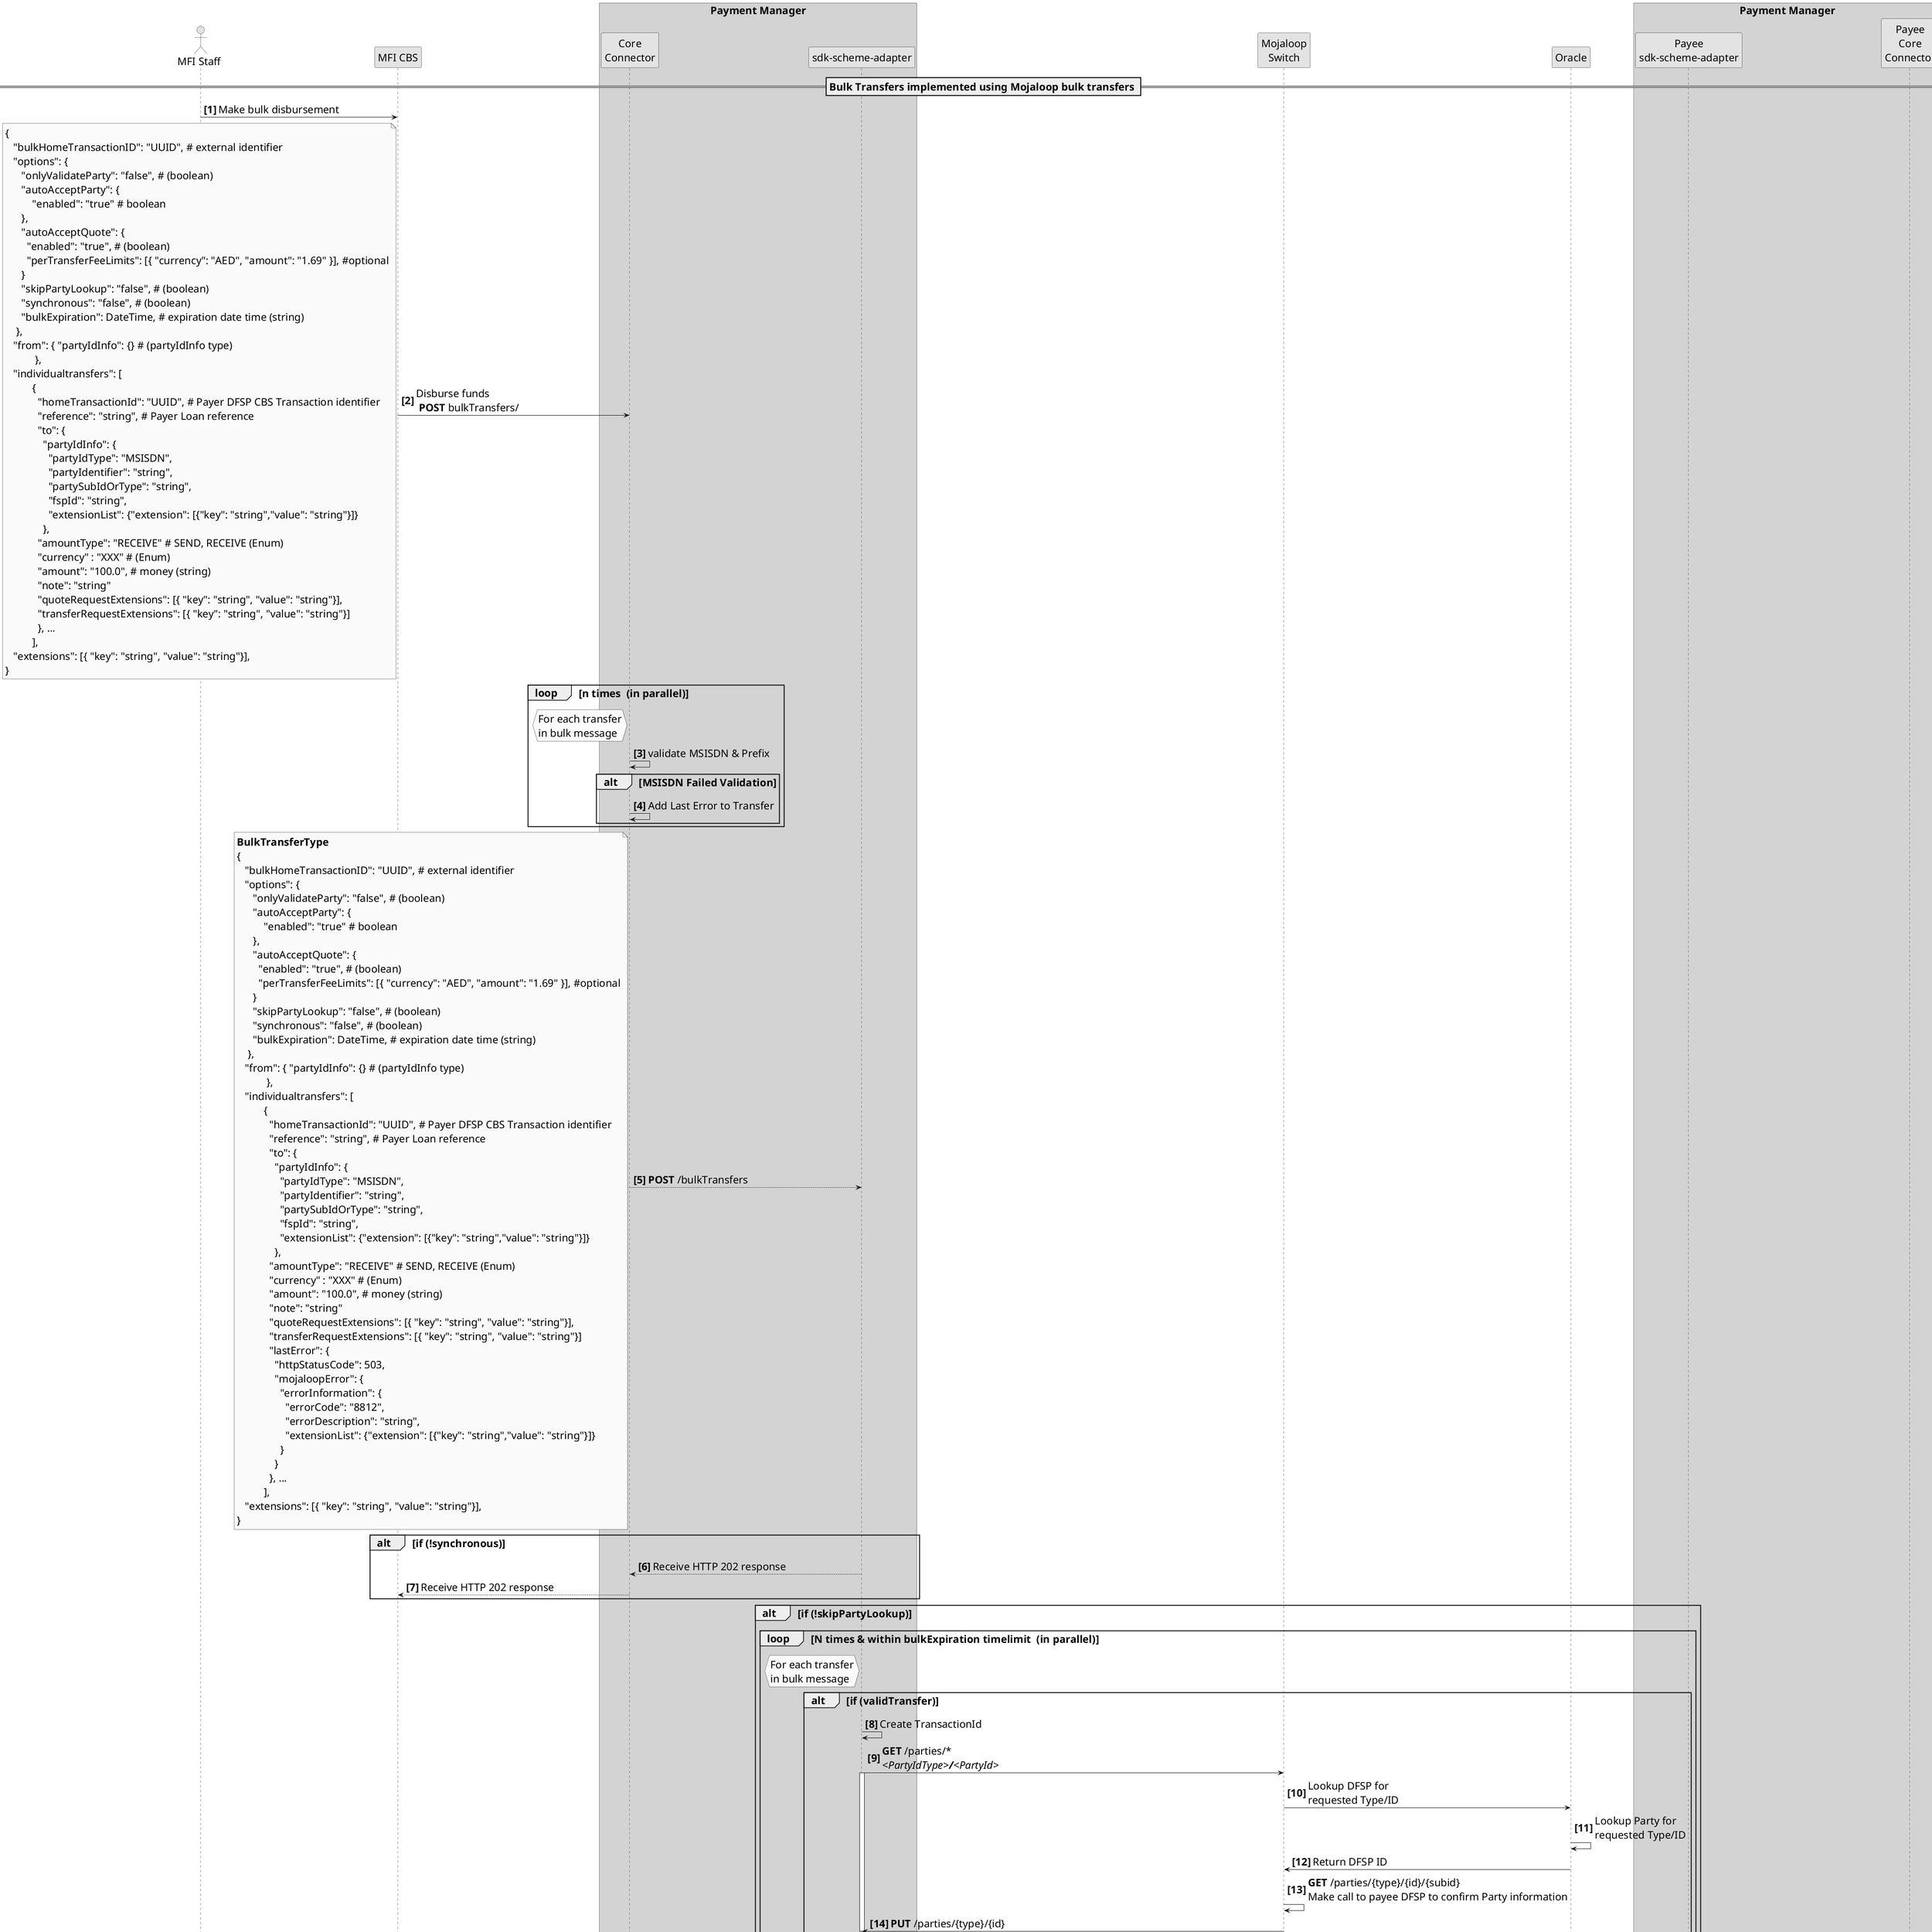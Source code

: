 @startuml
/'*****
--------------
******'/

skinparam activityFontSize 4
skinparam activityDiamondFontSize 30
skinparam activityArrowFontSize 22
skinparam defaultFontSize 22
skinparam noteFontSize 22
skinparam monochrome true
' declare title
' title Bulk Transactions pattern using the Mojaloop Connector
' declare actors
actor "MFI Staff" as MStaff
participant "MFI CBS" as MFI
box "Payment Manager" #LightGrey
participant "Core\nConnector" as MFICC 
participant "sdk-scheme-adapter" as MFIMC 
end box
participant "Mojaloop\nSwitch" as MJW 
participant "Oracle" as Oracle
box "Payment Manager" #LightGrey
participant "Payee\nsdk-scheme-adapter" as PayeeFSPMC 
participant "Payee\nCore\nConnector" as PayeeFSPCC 
end box

== Bulk Transfers implemented using Mojaloop bulk transfers ==

autonumber 1 1 "<b>[0]"
MStaff -> MFI: Make bulk disbursement 
MFI -> MFICC: Disburse funds \n **POST** bulkTransfers/
note left
{
   "bulkHomeTransactionID": "UUID", # external identifier
   "options": {
      "onlyValidateParty": "false", # (boolean) 
      "autoAcceptParty": {
          "enabled": "true" # boolean
      },
      "autoAcceptQuote": {
        "enabled": "true", # (boolean)
        "perTransferFeeLimits": [{ "currency": "AED", "amount": "1.69" }], #optional
      }
      "skipPartyLookup": "false", # (boolean)
      "synchronous": "false", # (boolean)
      "bulkExpiration": DateTime, # expiration date time (string)
    },
   "from": { "partyIdInfo": {} # (partyIdInfo type)
           },                        
   "individualtransfers": [
          {
            "homeTransactionId": "UUID", # Payer DFSP CBS Transaction identifier
            "reference": "string", # Payer Loan reference
            "to": {
              "partyIdInfo": {
                "partyIdType": "MSISDN",
                "partyIdentifier": "string",
                "partySubIdOrType": "string",
                "fspId": "string",
                "extensionList": {"extension": [{"key": "string","value": "string"}]}
              },
            "amountType": "RECEIVE" # SEND, RECEIVE (Enum)
            "currency" : "XXX" # (Enum)
            "amount": "100.0", # money (string)
            "note": "string"
            "quoteRequestExtensions": [{ "key": "string", "value": "string"}],
            "transferRequestExtensions": [{ "key": "string", "value": "string"}]
            }, ...
          ],
   "extensions": [{ "key": "string", "value": "string"}],
}
end note

Loop n times  (in parallel)
    hnote left of MFICC
        For each transfer
        in bulk message
    end hnote
    MFICC -> MFICC: validate MSISDN & Prefix
    alt MSISDN Failed Validation
    MFICC->MFICC:  Add Last Error to Transfer
    end
end Loop
MFICC-->MFIMC: **POST** /bulkTransfers
note left
**BulkTransferType**
{
   "bulkHomeTransactionID": "UUID", # external identifier
   "options": {
      "onlyValidateParty": "false", # (boolean) 
      "autoAcceptParty": {
          "enabled": "true" # boolean
      },
      "autoAcceptQuote": {
        "enabled": "true", # (boolean)
        "perTransferFeeLimits": [{ "currency": "AED", "amount": "1.69" }], #optional
      }
      "skipPartyLookup": "false", # (boolean)
      "synchronous": "false", # (boolean)
      "bulkExpiration": DateTime, # expiration date time (string)
    },
   "from": { "partyIdInfo": {} # (partyIdInfo type)
           },                        
   "individualtransfers": [
          {
            "homeTransactionId": "UUID", # Payer DFSP CBS Transaction identifier
            "reference": "string", # Payer Loan reference
            "to": {
              "partyIdInfo": {
                "partyIdType": "MSISDN",
                "partyIdentifier": "string",
                "partySubIdOrType": "string",
                "fspId": "string",
                "extensionList": {"extension": [{"key": "string","value": "string"}]}
              },
            "amountType": "RECEIVE" # SEND, RECEIVE (Enum)
            "currency" : "XXX" # (Enum)
            "amount": "100.0", # money (string)
            "note": "string"
            "quoteRequestExtensions": [{ "key": "string", "value": "string"}],
            "transferRequestExtensions": [{ "key": "string", "value": "string"}]
            "lastError": {
              "httpStatusCode": 503,
              "mojaloopError": {
                "errorInformation": {
                  "errorCode": "8812",
                  "errorDescription": "string",
                  "extensionList": {"extension": [{"key": "string","value": "string"}]}
                }
              }
            }, ...
          ],
   "extensions": [{ "key": "string", "value": "string"}],
}
end note
alt if (!synchronous)
MFIMC-->MFICC: Receive HTTP 202 response
MFI <-- MFICC: Receive HTTP 202 response
end

alt if (!skipPartyLookup)
loop N times & within bulkExpiration timelimit  (in parallel)
hnote left of MFIMC
        For each transfer
        in bulk message
end hnote
  alt if (validTransfer)
    MFIMC -> MFIMC: Create TransactionId
    MFIMC -> MJW: **GET** /parties/*\n<i><PartyIdType>**/**</i><i><PartyId>
    activate MFIMC
    MJW -> Oracle: Lookup DFSP for \nrequested Type/ID
    Oracle-> Oracle: Lookup Party for \nrequested Type/ID
    Oracle->MJW: Return DFSP ID
    MJW->MJW: **GET** /parties/{type}/{id}/{subid}\nMake call to payee DFSP to confirm Party information
    MJW->MFIMC: **PUT** /parties/{type}/{id}
    deactivate MFIMC
    
    MFIMC -> MFIMC: Update transaction status and\n attach get parties response
    MFIMC -> MFIMC: Add to next phase FSP bulk call
    MFIMC -> MFIMC: Any Error, save the error state in lastError object to be returned to the caller later
  else if (!validTransfer)
    MFIMC->MFIMC: Skip
  end
end Loop
else if (skipPartyLookup)
  loop N times & within bulkExpiration timelimit 
    MFIMC->MFIMC: Validate party info \n Add to next phase FSP bulk call
  end loop
end
MFIMC->MFIMC: if(transferStatusValid) Group into M Payee DFSPs

alt if (!autoAcceptParty)
  alt if (synchronous)
    MFIMC-->MFICC: Response <bulkPartyLookupResponse>
    MFI <-- MFICC: Response <bulkPartyLookupResponse>
    MFI->MStaff: Present Party Response
    MStaff->MFI: Accept Party
    MFI->MFICC: **PUT** /bulkTransfers/{bulkTransferId}
    MFICC->MFIMC: **PUT** /bulkTransfers/{bulkTransferId}
  else if (!synchronous)
    MFIMC->MFICC: **PUT** /bulkTransfers/{bulkTransferId}
    note right
      **bulkPartyLookupResponse** \n
      Refer **Party Lookup Error Codes** table for lastError details
      {
        "bulkHomeTransactionID": "UUID", # external identifier,
        "bulkTransferId": "UUID",  # generated by ML connector
        "options": {
            "onlyValidateParty": "false", # (boolean) 
            "autoAcceptParty": {
                "enabled": "true" # boolean
            },
            "autoAcceptQuote": {
                "enabled": "true", # (boolean)
                "perTransferFeeLimits": [{ "currency": "AED", "amount": "1.69" }], #optional
            }
            "skipPartyLookup": "false", # (boolean)
            "synchronous": "false", # (boolean)
            "bulkExpiration": DateTime, # expiration date time (string)
        },
        "from": { "partyIdInfo": {} # (partyIdInfo type)
                },                        
        "individualtransfers": [
                {
                  "homeTransactionId": "UUID", # Payer DFSP CBS Transaction identifier
                  "transactionId": "UUID", # Created by ML connector
                  "reference": "string", # Payer Loan reference
                  "to": {
                    "partyIdInfo": {
                      "partyIdType": "MSISDN",
                      "partyIdentifier": "string",
                      "partySubIdOrType": "string",
                      "fspId": "string",
                      "extensionList": {"extension": [{"key": "string","value": "string"}]}
                    },
                  "amountType": "RECEIVE" # SEND, RECEIVE (Enum)
                  "currency" : "XXX" # (Enum)
                  "amount": "100.0", # money (string)
                  "note": "string"
                  "quoteRequestExtensions": [{ "key": "string", "value": "string"}],
                  "transferRequestExtensions": [{ "key": "string", "value": "string"}]
                  "lastError": {
                    "httpStatusCode": 503,
                    "mojaloopError": {
                      "errorInformation": {
                        "errorCode": "8812",1
                        "errorDescription": "string",
                        "extensionList": {"extension": [{"key": "string","value": "string"}]}
                      }
                    }
                  }
                }
        ],
        "extensions": [{ "key": "string", "value": "string"}],
      }
    end note
    MFICC-->MFIMC: Receive HTTP 202 response
    MFICC->MFI: **PUT** /bulkTransfers/{bulkTransferId}
    MFI-->MFICC: Receive HTTP 202 response
    MFI->MStaff: Present Party Response
    MStaff->MFI: Accept Party
    MFI->MFICC: **PUT** /bulkTransfers/{bulkTransferId}
    MFICC->MFIMC: **PUT** /bulkTransfers/{bulkTransferId}
    note left
      **bulkTransferContinuationAcceptParty**
      {
        "bulkHomeTransactionID": "UUID", # external identifier                    
        "individualtransfers": [
                {
                  "homeTransactionId": "UUID", # Payer DFSP CBS Transaction identifier
                  "transactionId": "UUID", # Created by ML connector
                  "acceptParty": "true" # (boolean)
                }
        ],
      }
    end note    
    MFIMC-->MFICC: Receive HTTP 202 response
    MFI <-- MFICC: Receive HTTP 202 response
  end
end

loop Quote Processing (M times & within bulkExpiration timelimit in parallel)
hnote left of MFIMC
        For each payee DFSP
        in bulk message
end hnote
    MFIMC->MFIMC: Check bulkExpiration
    MFIMC->MFIMC: Create bulkTransactionId
    MFIMC ->> MFIMC: Calculate bulk expiry \nbased on both expirySeconds config and \nbulkExpiration
    MFIMC ->> MJW: **POST** /bulkquotes
    activate MFIMC
    MJW->PayeeFSPMC: **POST** /bulkquotes 
    alt if (HasSupportForBulkQuotes)
      PayeeFSPMC->PayeeFSPCC: **POST** /bulkquotes  
      PayeeFSPCC-->PayeeFSPMC: Reponse bulkquotes Response
      PayeeFSPMC -> PayeeFSPMC: Update transaction statuses \nand attach quote responses
    else if (!HasSupportForBulkQuotes)
      loop X times for each transfer in bulk message
        PayeeFSPMC->PayeeFSPCC: **POST** /quoterequests  
        PayeeFSPCC-->PayeeFSPMC: response
        PayeeFSPMC -> PayeeFSPMC: Update transaction status \nand attach quote response
      end Loop
    end
    PayeeFSPMC->MJW: **PUT** /bulkquotes/{id)
    MJW->MFIMC: **PUT** /bulkquotes/{id)
    deactivate  MFIMC
    MFIMC -> MFIMC: Update transaction status \nand attach quote response
end loop

alt if (!autoAcceptQuote)
  alt if (synchronous)
    MFIMC-->MFICC: Response <bulkQuoteRequestResponse>
    MFI <-- MFICC: Response <bulkQuoteRequestResponse>
    MFI->MStaff: Present Quote Response
    MStaff->MFI: Accept Quote
    MFI->MFICC: **PUT** /bulkTransfers/{bulkTransferId}
    MFICC->MFIMC: **PUT** /bulkTransfers/{bulkTransferId}
  else if (!synchronous)
    MFIMC->MFICC: **PUT** /bulkTransfers/{bulkTransferId}
    note right
      **bulkQuoteRequestResponse**
      {
        "bulkHomeTransactionID": "UUID", # external identifier
        "bulkTransferId": "UUID",  # generated by ML connector
        "options": {
            "onlyValidateParty": "false", # (boolean) 
            "autoAcceptParty": {
                "enabled": "true" # boolean
            },
            "autoAcceptQuote": {
                "enabled": "true", # (boolean)
                "perTransferFeeLimits": [{ "currency": "AED", "amount": "1.69" }], #optional
            }
            "skipPartyLookup": "false", # (boolean)
            "synchronous": "false", # (boolean)
            "bulkExpiration": DateTime, # expiration date time (string)
        },
        "from": { "partyIdInfo": {} # (partyIdInfo type)
                },                        
        "individualtransfers": [
                {
                  "homeTransactionId": "UUID", # Payer DFSP CBS Transaction identifier
                  "transactionId": "UUID", # Created by ML connector
                  "reference": "string", # Payer Loan reference
                  "to": {
                    "partyIdInfo": {
                      "partyIdType": "MSISDN",
                      "partyIdentifier": "string",
                      "partySubIdOrType": "string",
                      "fspId": "string",
                      "extensionList": {"extension": [{"key": "string","value": "string"}]}
                    },
                  "amountType": "RECEIVE" # SEND, RECEIVE (Enum)
                  "currency" : "XXX" # (Enum)
                  "amount": "100.0", # money (string)
                  "note": "string"
                  "quoteRequestExtensions": [{ "key": "string", "value": "string"}],
                  "transferRequestExtensions": [{ "key": "string", "value": "string"}],
                  "quoteResponse": {
                    "transferAmount": {"currency": "AED","amount": "0.7"},
                    "payeeReceiveAmount": {"currency": "AED","amount": "0.922"},
                    "payeeFspFee": {"currency": "AED","amount": "67247160"},
                    "payeeFspCommission": {"currency": "AED","amount": "829358883"},
                    "expiration": "6286-11-29T16:19:08.300+06:14",
                    "geoCode": {"latitude": "5.9","longitude": "180.0000"},
                    "ilpPacket": "XqOB5HUGEifQ-ebr0TAVAgD3...",
                    "condition": "gZI4iD9u_Yc...",
                    "extensionList": {"extension": [{"key": "string","value": "string"}]}
                  },
                  "lastError": {
                    "httpStatusCode": 503,
                    "mojaloopError": {
                      "errorInformation": {
                        "errorCode": "8812",
                        "errorDescription": "string",
                        "extensionList": {"extension": [{"key": "string","value": "string"}]}
                      }
                    }
                  }
                }
        ],
        "extensions": [{ "key": "string", "value": "string"}],
      }
    end note
    MFICC-->MFIMC: Receive HTTP 202 response
    MFICC->MFI: **PUT** /bulkTransfers/{bulkTransferId}
    MFI-->MFICC: Receive HTTP 202 response
    MFI->MStaff: Present Quote Response
    MStaff->MFI: Accept Quote
    MFI->MFICC: **PUT** /bulkTransfers/{bulkTransferId}
    MFICC->MFIMC: **PUT** /bulkTransfers/{bulkTransferId}
    note left
      **bulkAcceptQuote**
      {
        "bulkHomeTransactionID": "UUID", # external identifier
        "individualtransfers": [
                {
                  "homeTransactionId": "UUID", # Payer DFSP CBS Transaction identifier
                  "transactionId": "UUID", # Created by ML connector
                  "acceptQuote": "true" #boolean
                }                  
        ],
      }
    end note    

    MFIMC-->MFICC: Receive HTTP 202 response
    MFI <-- MFICC: Receive HTTP 202 response
  end
end


loop Transfer Processing (M times & within bulkExpiration timelimit  in parallel)
  hnote left of MFIMC
        For each payee DFSP
        in bulk message
  end hnote
    alt if (AutoAcceptQuote)
      MFIMC -> MFIMC: Confirm Fees meets auto accept levels\n and bulkExpiration timelimit not reached \n-> Update Transfer Status
    end
 
    alt if (AcceptedQuote)
    MFIMC ->> MFIMC: Calculate bulk expiry \nbased on both expirySeconds config and \nbulkExpiration
    MFIMC ->> MJW: **POST** /bulktransfers
    activate MFIMC
    MJW-> MJW: Perform liquidity(NDC)check at indivial transfer level
    MJW->MJW: Reserve Funds at indivial transfer level
    MJW ->> PayeeFSPMC: **POST** /bulktransfers
    alt if (HasSupportForBulkTransfers)
      PayeeFSPMC->PayeeFSPCC: **POST** /bulktransfers  
      PayeeFSPCC-->PayeeFSPMC: response
      PayeeFSPMC -> PayeeFSPMC:Update transaction statuses \nand attach transfer responses
    else if (!HasSupportForBulkTransfers)
      loop X times for each transfer in bulk message
        PayeeFSPMC->PayeeFSPCC: **POST** /transfers  
        PayeeFSPCC-->PayeeFSPMC: response
        PayeeFSPMC -> PayeeFSPMC:Update transaction status \nand attach transfer response
      end Loop
    end
    PayeeFSPMC ->> MJW: **PUT** /bulktransfers/{id} (BulkStatus)
    MJW-->MJW: Commit funds at indivial transfer level
    alt if (bulkStatus == 'ACCEPTED')
    MJW -> PayeeFSPMC: **PATCH** /bulktransfers/{id} (BulkStatus)
    alt if (HasSupportForBulkTransfers)
      PayeeFSPMC->PayeeFSPCC: **PATCH** /bulktransfers/{bulkTransferId}  
    else if (!HasSupportForBulkTransfers)
      loop X times for each transfer in bulk message
        PayeeFSPMC->PayeeFSPCC: **PATCH** /transfers/{TransferId}  
      end Loop
    end
    end
    MJW->MFIMC:**PUT** /bulktransfers/{id}
   
    deactivate MFIMC 
    MFIMC -> MFIMC: Update transaction status \nand attach bulk transfers response
    end
end loop
hnote right MFIMC
**bulkTransferResponse**
{
 "homeBulkTransactionID": "string", # external identifier
 "bulkExpiration": DateTime, # expiration date time (string)
 "currentState": "COMPLETED", # status of the bulk transfer request
 "individualTransferResults": [
    {
      "transferId": "310e5c51-e4fd-30bc-96ae-6dffee2c54cb",
      "homeTransactionId": "UUID", # Payer DFSP CBS Transaction identifier
      "transactionId": "string", # Mojaloop bulk transaction Id used to make the bulk transfer
      "to": {
        "partyIdInfo": {
          "partyIdType": "MSISDN",
          "partyIdentifier": "string",
          "partySubIdOrType": "string",
          "fspId": "string",
          "extensionList": {"extension": [{"key": "string","value": "string"}]}
        }
      },
      "amountType": "SEND",
      "currency": "AED",
      "amount": "0",
      "transactionType": "TRANSFER",
      "note": "string",
      "quoteId": "4932beab-423e-37b6-8587-49c016d2f5ef",
      "quoteRequestExtensions": [{ "key": "string", "value": "string"}],
      "transferRequestExtensions": [{ "key": "string", "value": "string"}]
      "quoteResponse": {
        "transferAmount": {"currency": "AED","amount": "0.7"},
        "payeeReceiveAmount": {"currency": "AED","amount": "0.922"},
        "payeeFspFee": {"currency": "AED","amount": "67247160"},
        "payeeFspCommission": {"currency": "AED","amount": "829358883"},
        "expiration": "6286-11-29T16:19:08.300+06:14",
        "geoCode": {"latitude": "5.9","longitude": "180.0000"},
        "ilpPacket": "XqOB5HUGEifQ-ebr0TAVAgD3...",
        "condition": "gZI4iD9u_Yc...",
        "extensionList": {"extension": [{"key": "string","value": "string"}]}
      },
      "fulfil": {
        "fulfilment": "UXgB0280lbHM...",
        "completedTimestamp": "5138-01-31T21:10:42.484Z",
        "transferState": "COMMITTED",
        "extensionList": {"extension": [{"key": "string","value": "string"}]}
      }
      "lastError": {
        "httpStatusCode": 503,
        "mojaloopError": {
          "errorInformation": {
            "errorCode": "8812",
            "errorDescription": "string",
            "extensionList": {"extension": [{"key": "string","value": "string"}]}
        }
  }}}],
  "extensions": [{ "key": "string", "value": "string"}]
} 
end hnote    
alt if (synchronous)
    MFIMC->MFICC: Response <bulkTransferResponse>
    MFICC->MFI: Response <bulkTransferResponse>
    MFI->MStaff: Transafer response(success & fail)
else if (!synchronous)
    MFIMC->MFICC:Callback Response \n**PUT** /bulkTransfers/{bulkTransferId}\nTransfer Response(success & fail)
    MFICC-->MFIMC: Receive HTTP 202 response
    MFICC->MFI: **PUT** /bulkTransfers/{bulkTransferId}\nTransfer Status Update (success & fail)
    MFI-->MFICC: Receive HTTP 202 response
    MFI->MStaff: Transafer response(success & fail)
end
@enduml